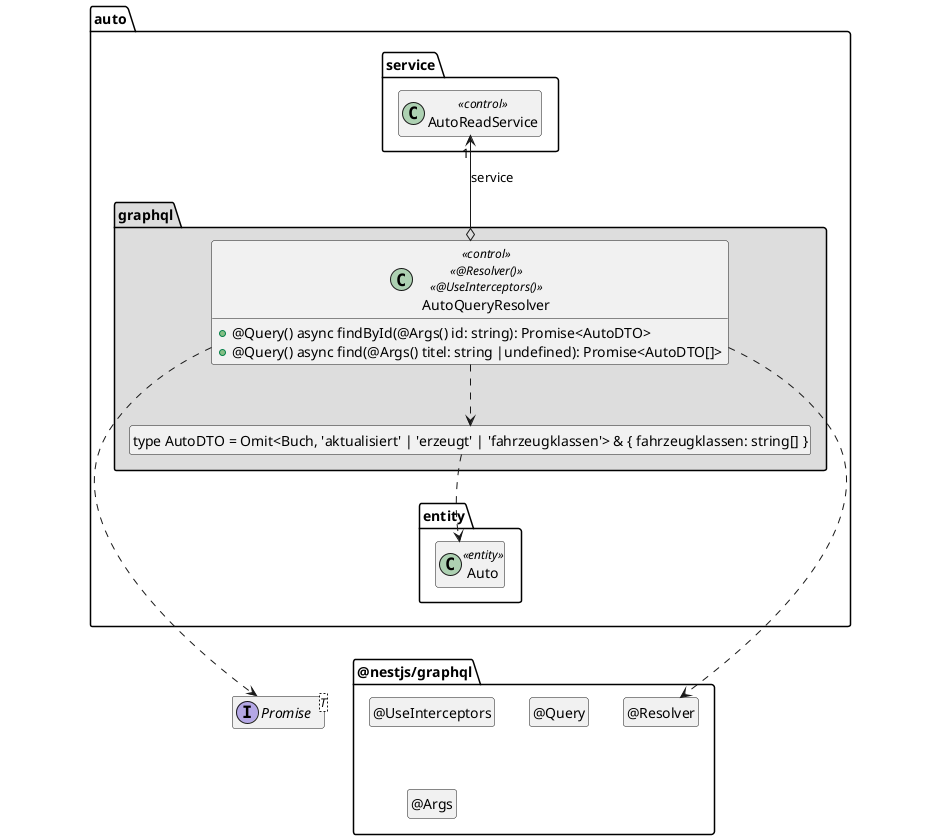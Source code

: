 ' Preview durch <Alt>d

@startuml Controller-Klasse

interface Promise<T>

package @nestjs/graphql {
  class "@Resolver" as Resolver
  hide Resolver circle

  class "@UseInterceptors" as UseInterceptors
  hide UseInterceptors circle

  class "@Query" as Query
  hide Query circle

  class "@Args" as Args
  hide Args circle

  Resolver .left[hidden].> Promise
}

package auto {
  package entity {
    class Auto <<entity>>
  }

  package service {
    class AutoReadService << control >>
  }

  package graphql #DDDDDD {
    class "type AutoDTO = Omit<Buch, 'aktualisiert' | 'erzeugt' | 'fahrzeugklassen'> & { fahrzeugklassen: string[] }" as AutoDTO
    hide AutoDTO circle

    class AutoQueryResolver << control >> << @Resolver() >> << @UseInterceptors() >> {
      + @Query() async findById(@Args() id: string): Promise<AutoDTO>
      + @Query() async find(@Args() titel: string |undefined): Promise<AutoDTO[]>
    }

    AutoQueryResolver o-up-> "1" AutoReadService : service
    AutoQueryResolver ..> AutoDTO
    AutoDTO ..> Auto
    AutoQueryResolver ..> Resolver

    AutoQueryResolver ..> Promise

    AutoDTO .[hidden].> Auto
    Auto .[hidden].> Promise
    AutoReadService .[hidden].> Promise
    Auto .[hidden].> Resolver
    AutoReadService .[hidden].> Resolver
  }
}

hide empty members

@enduml
